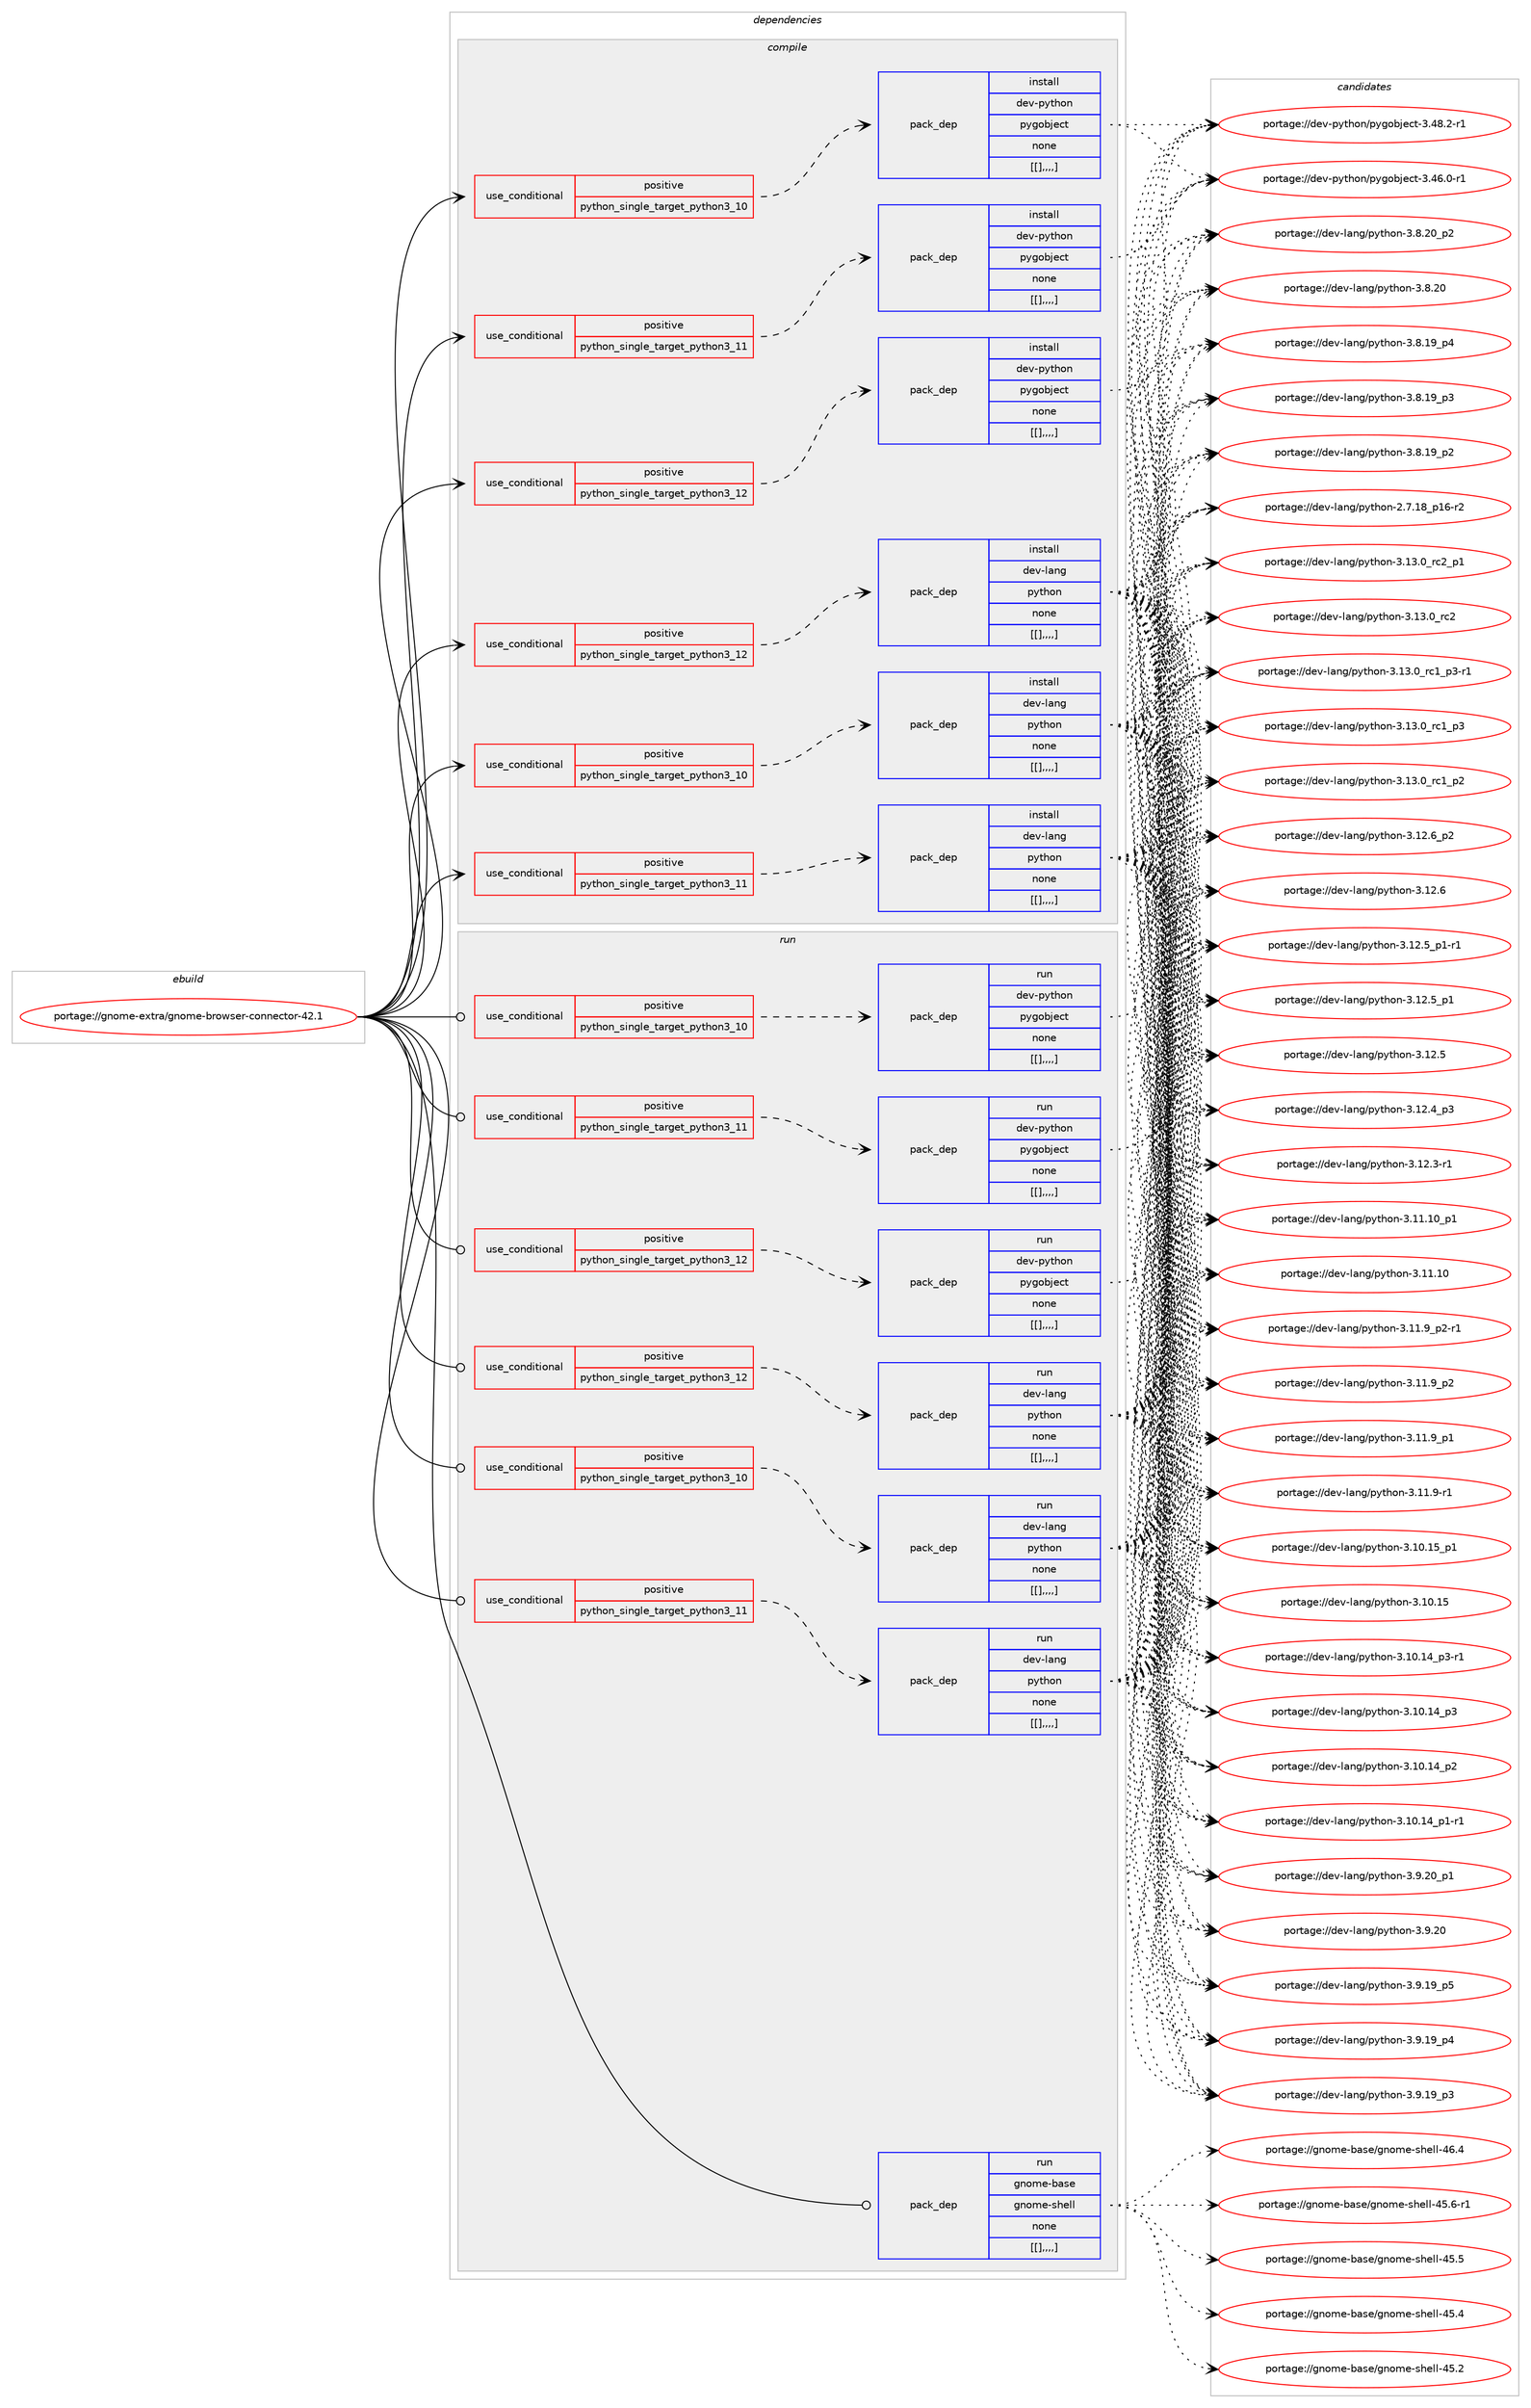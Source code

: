 digraph prolog {

# *************
# Graph options
# *************

newrank=true;
concentrate=true;
compound=true;
graph [rankdir=LR,fontname=Helvetica,fontsize=10,ranksep=1.5];#, ranksep=2.5, nodesep=0.2];
edge  [arrowhead=vee];
node  [fontname=Helvetica,fontsize=10];

# **********
# The ebuild
# **********

subgraph cluster_leftcol {
color=gray;
label=<<i>ebuild</i>>;
id [label="portage://gnome-extra/gnome-browser-connector-42.1", color=red, width=4, href="../gnome-extra/gnome-browser-connector-42.1.svg"];
}

# ****************
# The dependencies
# ****************

subgraph cluster_midcol {
color=gray;
label=<<i>dependencies</i>>;
subgraph cluster_compile {
fillcolor="#eeeeee";
style=filled;
label=<<i>compile</i>>;
subgraph cond68251 {
dependency244660 [label=<<TABLE BORDER="0" CELLBORDER="1" CELLSPACING="0" CELLPADDING="4"><TR><TD ROWSPAN="3" CELLPADDING="10">use_conditional</TD></TR><TR><TD>positive</TD></TR><TR><TD>python_single_target_python3_10</TD></TR></TABLE>>, shape=none, color=red];
subgraph pack174889 {
dependency244661 [label=<<TABLE BORDER="0" CELLBORDER="1" CELLSPACING="0" CELLPADDING="4" WIDTH="220"><TR><TD ROWSPAN="6" CELLPADDING="30">pack_dep</TD></TR><TR><TD WIDTH="110">install</TD></TR><TR><TD>dev-lang</TD></TR><TR><TD>python</TD></TR><TR><TD>none</TD></TR><TR><TD>[[],,,,]</TD></TR></TABLE>>, shape=none, color=blue];
}
dependency244660:e -> dependency244661:w [weight=20,style="dashed",arrowhead="vee"];
}
id:e -> dependency244660:w [weight=20,style="solid",arrowhead="vee"];
subgraph cond68252 {
dependency244662 [label=<<TABLE BORDER="0" CELLBORDER="1" CELLSPACING="0" CELLPADDING="4"><TR><TD ROWSPAN="3" CELLPADDING="10">use_conditional</TD></TR><TR><TD>positive</TD></TR><TR><TD>python_single_target_python3_10</TD></TR></TABLE>>, shape=none, color=red];
subgraph pack174890 {
dependency244663 [label=<<TABLE BORDER="0" CELLBORDER="1" CELLSPACING="0" CELLPADDING="4" WIDTH="220"><TR><TD ROWSPAN="6" CELLPADDING="30">pack_dep</TD></TR><TR><TD WIDTH="110">install</TD></TR><TR><TD>dev-python</TD></TR><TR><TD>pygobject</TD></TR><TR><TD>none</TD></TR><TR><TD>[[],,,,]</TD></TR></TABLE>>, shape=none, color=blue];
}
dependency244662:e -> dependency244663:w [weight=20,style="dashed",arrowhead="vee"];
}
id:e -> dependency244662:w [weight=20,style="solid",arrowhead="vee"];
subgraph cond68253 {
dependency244664 [label=<<TABLE BORDER="0" CELLBORDER="1" CELLSPACING="0" CELLPADDING="4"><TR><TD ROWSPAN="3" CELLPADDING="10">use_conditional</TD></TR><TR><TD>positive</TD></TR><TR><TD>python_single_target_python3_11</TD></TR></TABLE>>, shape=none, color=red];
subgraph pack174891 {
dependency244665 [label=<<TABLE BORDER="0" CELLBORDER="1" CELLSPACING="0" CELLPADDING="4" WIDTH="220"><TR><TD ROWSPAN="6" CELLPADDING="30">pack_dep</TD></TR><TR><TD WIDTH="110">install</TD></TR><TR><TD>dev-lang</TD></TR><TR><TD>python</TD></TR><TR><TD>none</TD></TR><TR><TD>[[],,,,]</TD></TR></TABLE>>, shape=none, color=blue];
}
dependency244664:e -> dependency244665:w [weight=20,style="dashed",arrowhead="vee"];
}
id:e -> dependency244664:w [weight=20,style="solid",arrowhead="vee"];
subgraph cond68254 {
dependency244666 [label=<<TABLE BORDER="0" CELLBORDER="1" CELLSPACING="0" CELLPADDING="4"><TR><TD ROWSPAN="3" CELLPADDING="10">use_conditional</TD></TR><TR><TD>positive</TD></TR><TR><TD>python_single_target_python3_11</TD></TR></TABLE>>, shape=none, color=red];
subgraph pack174892 {
dependency244667 [label=<<TABLE BORDER="0" CELLBORDER="1" CELLSPACING="0" CELLPADDING="4" WIDTH="220"><TR><TD ROWSPAN="6" CELLPADDING="30">pack_dep</TD></TR><TR><TD WIDTH="110">install</TD></TR><TR><TD>dev-python</TD></TR><TR><TD>pygobject</TD></TR><TR><TD>none</TD></TR><TR><TD>[[],,,,]</TD></TR></TABLE>>, shape=none, color=blue];
}
dependency244666:e -> dependency244667:w [weight=20,style="dashed",arrowhead="vee"];
}
id:e -> dependency244666:w [weight=20,style="solid",arrowhead="vee"];
subgraph cond68255 {
dependency244668 [label=<<TABLE BORDER="0" CELLBORDER="1" CELLSPACING="0" CELLPADDING="4"><TR><TD ROWSPAN="3" CELLPADDING="10">use_conditional</TD></TR><TR><TD>positive</TD></TR><TR><TD>python_single_target_python3_12</TD></TR></TABLE>>, shape=none, color=red];
subgraph pack174893 {
dependency244669 [label=<<TABLE BORDER="0" CELLBORDER="1" CELLSPACING="0" CELLPADDING="4" WIDTH="220"><TR><TD ROWSPAN="6" CELLPADDING="30">pack_dep</TD></TR><TR><TD WIDTH="110">install</TD></TR><TR><TD>dev-lang</TD></TR><TR><TD>python</TD></TR><TR><TD>none</TD></TR><TR><TD>[[],,,,]</TD></TR></TABLE>>, shape=none, color=blue];
}
dependency244668:e -> dependency244669:w [weight=20,style="dashed",arrowhead="vee"];
}
id:e -> dependency244668:w [weight=20,style="solid",arrowhead="vee"];
subgraph cond68256 {
dependency244670 [label=<<TABLE BORDER="0" CELLBORDER="1" CELLSPACING="0" CELLPADDING="4"><TR><TD ROWSPAN="3" CELLPADDING="10">use_conditional</TD></TR><TR><TD>positive</TD></TR><TR><TD>python_single_target_python3_12</TD></TR></TABLE>>, shape=none, color=red];
subgraph pack174894 {
dependency244671 [label=<<TABLE BORDER="0" CELLBORDER="1" CELLSPACING="0" CELLPADDING="4" WIDTH="220"><TR><TD ROWSPAN="6" CELLPADDING="30">pack_dep</TD></TR><TR><TD WIDTH="110">install</TD></TR><TR><TD>dev-python</TD></TR><TR><TD>pygobject</TD></TR><TR><TD>none</TD></TR><TR><TD>[[],,,,]</TD></TR></TABLE>>, shape=none, color=blue];
}
dependency244670:e -> dependency244671:w [weight=20,style="dashed",arrowhead="vee"];
}
id:e -> dependency244670:w [weight=20,style="solid",arrowhead="vee"];
}
subgraph cluster_compileandrun {
fillcolor="#eeeeee";
style=filled;
label=<<i>compile and run</i>>;
}
subgraph cluster_run {
fillcolor="#eeeeee";
style=filled;
label=<<i>run</i>>;
subgraph cond68257 {
dependency244672 [label=<<TABLE BORDER="0" CELLBORDER="1" CELLSPACING="0" CELLPADDING="4"><TR><TD ROWSPAN="3" CELLPADDING="10">use_conditional</TD></TR><TR><TD>positive</TD></TR><TR><TD>python_single_target_python3_10</TD></TR></TABLE>>, shape=none, color=red];
subgraph pack174895 {
dependency244673 [label=<<TABLE BORDER="0" CELLBORDER="1" CELLSPACING="0" CELLPADDING="4" WIDTH="220"><TR><TD ROWSPAN="6" CELLPADDING="30">pack_dep</TD></TR><TR><TD WIDTH="110">run</TD></TR><TR><TD>dev-lang</TD></TR><TR><TD>python</TD></TR><TR><TD>none</TD></TR><TR><TD>[[],,,,]</TD></TR></TABLE>>, shape=none, color=blue];
}
dependency244672:e -> dependency244673:w [weight=20,style="dashed",arrowhead="vee"];
}
id:e -> dependency244672:w [weight=20,style="solid",arrowhead="odot"];
subgraph cond68258 {
dependency244674 [label=<<TABLE BORDER="0" CELLBORDER="1" CELLSPACING="0" CELLPADDING="4"><TR><TD ROWSPAN="3" CELLPADDING="10">use_conditional</TD></TR><TR><TD>positive</TD></TR><TR><TD>python_single_target_python3_10</TD></TR></TABLE>>, shape=none, color=red];
subgraph pack174896 {
dependency244675 [label=<<TABLE BORDER="0" CELLBORDER="1" CELLSPACING="0" CELLPADDING="4" WIDTH="220"><TR><TD ROWSPAN="6" CELLPADDING="30">pack_dep</TD></TR><TR><TD WIDTH="110">run</TD></TR><TR><TD>dev-python</TD></TR><TR><TD>pygobject</TD></TR><TR><TD>none</TD></TR><TR><TD>[[],,,,]</TD></TR></TABLE>>, shape=none, color=blue];
}
dependency244674:e -> dependency244675:w [weight=20,style="dashed",arrowhead="vee"];
}
id:e -> dependency244674:w [weight=20,style="solid",arrowhead="odot"];
subgraph cond68259 {
dependency244676 [label=<<TABLE BORDER="0" CELLBORDER="1" CELLSPACING="0" CELLPADDING="4"><TR><TD ROWSPAN="3" CELLPADDING="10">use_conditional</TD></TR><TR><TD>positive</TD></TR><TR><TD>python_single_target_python3_11</TD></TR></TABLE>>, shape=none, color=red];
subgraph pack174897 {
dependency244677 [label=<<TABLE BORDER="0" CELLBORDER="1" CELLSPACING="0" CELLPADDING="4" WIDTH="220"><TR><TD ROWSPAN="6" CELLPADDING="30">pack_dep</TD></TR><TR><TD WIDTH="110">run</TD></TR><TR><TD>dev-lang</TD></TR><TR><TD>python</TD></TR><TR><TD>none</TD></TR><TR><TD>[[],,,,]</TD></TR></TABLE>>, shape=none, color=blue];
}
dependency244676:e -> dependency244677:w [weight=20,style="dashed",arrowhead="vee"];
}
id:e -> dependency244676:w [weight=20,style="solid",arrowhead="odot"];
subgraph cond68260 {
dependency244678 [label=<<TABLE BORDER="0" CELLBORDER="1" CELLSPACING="0" CELLPADDING="4"><TR><TD ROWSPAN="3" CELLPADDING="10">use_conditional</TD></TR><TR><TD>positive</TD></TR><TR><TD>python_single_target_python3_11</TD></TR></TABLE>>, shape=none, color=red];
subgraph pack174898 {
dependency244679 [label=<<TABLE BORDER="0" CELLBORDER="1" CELLSPACING="0" CELLPADDING="4" WIDTH="220"><TR><TD ROWSPAN="6" CELLPADDING="30">pack_dep</TD></TR><TR><TD WIDTH="110">run</TD></TR><TR><TD>dev-python</TD></TR><TR><TD>pygobject</TD></TR><TR><TD>none</TD></TR><TR><TD>[[],,,,]</TD></TR></TABLE>>, shape=none, color=blue];
}
dependency244678:e -> dependency244679:w [weight=20,style="dashed",arrowhead="vee"];
}
id:e -> dependency244678:w [weight=20,style="solid",arrowhead="odot"];
subgraph cond68261 {
dependency244680 [label=<<TABLE BORDER="0" CELLBORDER="1" CELLSPACING="0" CELLPADDING="4"><TR><TD ROWSPAN="3" CELLPADDING="10">use_conditional</TD></TR><TR><TD>positive</TD></TR><TR><TD>python_single_target_python3_12</TD></TR></TABLE>>, shape=none, color=red];
subgraph pack174899 {
dependency244681 [label=<<TABLE BORDER="0" CELLBORDER="1" CELLSPACING="0" CELLPADDING="4" WIDTH="220"><TR><TD ROWSPAN="6" CELLPADDING="30">pack_dep</TD></TR><TR><TD WIDTH="110">run</TD></TR><TR><TD>dev-lang</TD></TR><TR><TD>python</TD></TR><TR><TD>none</TD></TR><TR><TD>[[],,,,]</TD></TR></TABLE>>, shape=none, color=blue];
}
dependency244680:e -> dependency244681:w [weight=20,style="dashed",arrowhead="vee"];
}
id:e -> dependency244680:w [weight=20,style="solid",arrowhead="odot"];
subgraph cond68262 {
dependency244682 [label=<<TABLE BORDER="0" CELLBORDER="1" CELLSPACING="0" CELLPADDING="4"><TR><TD ROWSPAN="3" CELLPADDING="10">use_conditional</TD></TR><TR><TD>positive</TD></TR><TR><TD>python_single_target_python3_12</TD></TR></TABLE>>, shape=none, color=red];
subgraph pack174900 {
dependency244683 [label=<<TABLE BORDER="0" CELLBORDER="1" CELLSPACING="0" CELLPADDING="4" WIDTH="220"><TR><TD ROWSPAN="6" CELLPADDING="30">pack_dep</TD></TR><TR><TD WIDTH="110">run</TD></TR><TR><TD>dev-python</TD></TR><TR><TD>pygobject</TD></TR><TR><TD>none</TD></TR><TR><TD>[[],,,,]</TD></TR></TABLE>>, shape=none, color=blue];
}
dependency244682:e -> dependency244683:w [weight=20,style="dashed",arrowhead="vee"];
}
id:e -> dependency244682:w [weight=20,style="solid",arrowhead="odot"];
subgraph pack174901 {
dependency244684 [label=<<TABLE BORDER="0" CELLBORDER="1" CELLSPACING="0" CELLPADDING="4" WIDTH="220"><TR><TD ROWSPAN="6" CELLPADDING="30">pack_dep</TD></TR><TR><TD WIDTH="110">run</TD></TR><TR><TD>gnome-base</TD></TR><TR><TD>gnome-shell</TD></TR><TR><TD>none</TD></TR><TR><TD>[[],,,,]</TD></TR></TABLE>>, shape=none, color=blue];
}
id:e -> dependency244684:w [weight=20,style="solid",arrowhead="odot"];
}
}

# **************
# The candidates
# **************

subgraph cluster_choices {
rank=same;
color=gray;
label=<<i>candidates</i>>;

subgraph choice174889 {
color=black;
nodesep=1;
choice100101118451089711010347112121116104111110455146495146489511499509511249 [label="portage://dev-lang/python-3.13.0_rc2_p1", color=red, width=4,href="../dev-lang/python-3.13.0_rc2_p1.svg"];
choice10010111845108971101034711212111610411111045514649514648951149950 [label="portage://dev-lang/python-3.13.0_rc2", color=red, width=4,href="../dev-lang/python-3.13.0_rc2.svg"];
choice1001011184510897110103471121211161041111104551464951464895114994995112514511449 [label="portage://dev-lang/python-3.13.0_rc1_p3-r1", color=red, width=4,href="../dev-lang/python-3.13.0_rc1_p3-r1.svg"];
choice100101118451089711010347112121116104111110455146495146489511499499511251 [label="portage://dev-lang/python-3.13.0_rc1_p3", color=red, width=4,href="../dev-lang/python-3.13.0_rc1_p3.svg"];
choice100101118451089711010347112121116104111110455146495146489511499499511250 [label="portage://dev-lang/python-3.13.0_rc1_p2", color=red, width=4,href="../dev-lang/python-3.13.0_rc1_p2.svg"];
choice100101118451089711010347112121116104111110455146495046549511250 [label="portage://dev-lang/python-3.12.6_p2", color=red, width=4,href="../dev-lang/python-3.12.6_p2.svg"];
choice10010111845108971101034711212111610411111045514649504654 [label="portage://dev-lang/python-3.12.6", color=red, width=4,href="../dev-lang/python-3.12.6.svg"];
choice1001011184510897110103471121211161041111104551464950465395112494511449 [label="portage://dev-lang/python-3.12.5_p1-r1", color=red, width=4,href="../dev-lang/python-3.12.5_p1-r1.svg"];
choice100101118451089711010347112121116104111110455146495046539511249 [label="portage://dev-lang/python-3.12.5_p1", color=red, width=4,href="../dev-lang/python-3.12.5_p1.svg"];
choice10010111845108971101034711212111610411111045514649504653 [label="portage://dev-lang/python-3.12.5", color=red, width=4,href="../dev-lang/python-3.12.5.svg"];
choice100101118451089711010347112121116104111110455146495046529511251 [label="portage://dev-lang/python-3.12.4_p3", color=red, width=4,href="../dev-lang/python-3.12.4_p3.svg"];
choice100101118451089711010347112121116104111110455146495046514511449 [label="portage://dev-lang/python-3.12.3-r1", color=red, width=4,href="../dev-lang/python-3.12.3-r1.svg"];
choice10010111845108971101034711212111610411111045514649494649489511249 [label="portage://dev-lang/python-3.11.10_p1", color=red, width=4,href="../dev-lang/python-3.11.10_p1.svg"];
choice1001011184510897110103471121211161041111104551464949464948 [label="portage://dev-lang/python-3.11.10", color=red, width=4,href="../dev-lang/python-3.11.10.svg"];
choice1001011184510897110103471121211161041111104551464949465795112504511449 [label="portage://dev-lang/python-3.11.9_p2-r1", color=red, width=4,href="../dev-lang/python-3.11.9_p2-r1.svg"];
choice100101118451089711010347112121116104111110455146494946579511250 [label="portage://dev-lang/python-3.11.9_p2", color=red, width=4,href="../dev-lang/python-3.11.9_p2.svg"];
choice100101118451089711010347112121116104111110455146494946579511249 [label="portage://dev-lang/python-3.11.9_p1", color=red, width=4,href="../dev-lang/python-3.11.9_p1.svg"];
choice100101118451089711010347112121116104111110455146494946574511449 [label="portage://dev-lang/python-3.11.9-r1", color=red, width=4,href="../dev-lang/python-3.11.9-r1.svg"];
choice10010111845108971101034711212111610411111045514649484649539511249 [label="portage://dev-lang/python-3.10.15_p1", color=red, width=4,href="../dev-lang/python-3.10.15_p1.svg"];
choice1001011184510897110103471121211161041111104551464948464953 [label="portage://dev-lang/python-3.10.15", color=red, width=4,href="../dev-lang/python-3.10.15.svg"];
choice100101118451089711010347112121116104111110455146494846495295112514511449 [label="portage://dev-lang/python-3.10.14_p3-r1", color=red, width=4,href="../dev-lang/python-3.10.14_p3-r1.svg"];
choice10010111845108971101034711212111610411111045514649484649529511251 [label="portage://dev-lang/python-3.10.14_p3", color=red, width=4,href="../dev-lang/python-3.10.14_p3.svg"];
choice10010111845108971101034711212111610411111045514649484649529511250 [label="portage://dev-lang/python-3.10.14_p2", color=red, width=4,href="../dev-lang/python-3.10.14_p2.svg"];
choice100101118451089711010347112121116104111110455146494846495295112494511449 [label="portage://dev-lang/python-3.10.14_p1-r1", color=red, width=4,href="../dev-lang/python-3.10.14_p1-r1.svg"];
choice100101118451089711010347112121116104111110455146574650489511249 [label="portage://dev-lang/python-3.9.20_p1", color=red, width=4,href="../dev-lang/python-3.9.20_p1.svg"];
choice10010111845108971101034711212111610411111045514657465048 [label="portage://dev-lang/python-3.9.20", color=red, width=4,href="../dev-lang/python-3.9.20.svg"];
choice100101118451089711010347112121116104111110455146574649579511253 [label="portage://dev-lang/python-3.9.19_p5", color=red, width=4,href="../dev-lang/python-3.9.19_p5.svg"];
choice100101118451089711010347112121116104111110455146574649579511252 [label="portage://dev-lang/python-3.9.19_p4", color=red, width=4,href="../dev-lang/python-3.9.19_p4.svg"];
choice100101118451089711010347112121116104111110455146574649579511251 [label="portage://dev-lang/python-3.9.19_p3", color=red, width=4,href="../dev-lang/python-3.9.19_p3.svg"];
choice100101118451089711010347112121116104111110455146564650489511250 [label="portage://dev-lang/python-3.8.20_p2", color=red, width=4,href="../dev-lang/python-3.8.20_p2.svg"];
choice10010111845108971101034711212111610411111045514656465048 [label="portage://dev-lang/python-3.8.20", color=red, width=4,href="../dev-lang/python-3.8.20.svg"];
choice100101118451089711010347112121116104111110455146564649579511252 [label="portage://dev-lang/python-3.8.19_p4", color=red, width=4,href="../dev-lang/python-3.8.19_p4.svg"];
choice100101118451089711010347112121116104111110455146564649579511251 [label="portage://dev-lang/python-3.8.19_p3", color=red, width=4,href="../dev-lang/python-3.8.19_p3.svg"];
choice100101118451089711010347112121116104111110455146564649579511250 [label="portage://dev-lang/python-3.8.19_p2", color=red, width=4,href="../dev-lang/python-3.8.19_p2.svg"];
choice100101118451089711010347112121116104111110455046554649569511249544511450 [label="portage://dev-lang/python-2.7.18_p16-r2", color=red, width=4,href="../dev-lang/python-2.7.18_p16-r2.svg"];
dependency244661:e -> choice100101118451089711010347112121116104111110455146495146489511499509511249:w [style=dotted,weight="100"];
dependency244661:e -> choice10010111845108971101034711212111610411111045514649514648951149950:w [style=dotted,weight="100"];
dependency244661:e -> choice1001011184510897110103471121211161041111104551464951464895114994995112514511449:w [style=dotted,weight="100"];
dependency244661:e -> choice100101118451089711010347112121116104111110455146495146489511499499511251:w [style=dotted,weight="100"];
dependency244661:e -> choice100101118451089711010347112121116104111110455146495146489511499499511250:w [style=dotted,weight="100"];
dependency244661:e -> choice100101118451089711010347112121116104111110455146495046549511250:w [style=dotted,weight="100"];
dependency244661:e -> choice10010111845108971101034711212111610411111045514649504654:w [style=dotted,weight="100"];
dependency244661:e -> choice1001011184510897110103471121211161041111104551464950465395112494511449:w [style=dotted,weight="100"];
dependency244661:e -> choice100101118451089711010347112121116104111110455146495046539511249:w [style=dotted,weight="100"];
dependency244661:e -> choice10010111845108971101034711212111610411111045514649504653:w [style=dotted,weight="100"];
dependency244661:e -> choice100101118451089711010347112121116104111110455146495046529511251:w [style=dotted,weight="100"];
dependency244661:e -> choice100101118451089711010347112121116104111110455146495046514511449:w [style=dotted,weight="100"];
dependency244661:e -> choice10010111845108971101034711212111610411111045514649494649489511249:w [style=dotted,weight="100"];
dependency244661:e -> choice1001011184510897110103471121211161041111104551464949464948:w [style=dotted,weight="100"];
dependency244661:e -> choice1001011184510897110103471121211161041111104551464949465795112504511449:w [style=dotted,weight="100"];
dependency244661:e -> choice100101118451089711010347112121116104111110455146494946579511250:w [style=dotted,weight="100"];
dependency244661:e -> choice100101118451089711010347112121116104111110455146494946579511249:w [style=dotted,weight="100"];
dependency244661:e -> choice100101118451089711010347112121116104111110455146494946574511449:w [style=dotted,weight="100"];
dependency244661:e -> choice10010111845108971101034711212111610411111045514649484649539511249:w [style=dotted,weight="100"];
dependency244661:e -> choice1001011184510897110103471121211161041111104551464948464953:w [style=dotted,weight="100"];
dependency244661:e -> choice100101118451089711010347112121116104111110455146494846495295112514511449:w [style=dotted,weight="100"];
dependency244661:e -> choice10010111845108971101034711212111610411111045514649484649529511251:w [style=dotted,weight="100"];
dependency244661:e -> choice10010111845108971101034711212111610411111045514649484649529511250:w [style=dotted,weight="100"];
dependency244661:e -> choice100101118451089711010347112121116104111110455146494846495295112494511449:w [style=dotted,weight="100"];
dependency244661:e -> choice100101118451089711010347112121116104111110455146574650489511249:w [style=dotted,weight="100"];
dependency244661:e -> choice10010111845108971101034711212111610411111045514657465048:w [style=dotted,weight="100"];
dependency244661:e -> choice100101118451089711010347112121116104111110455146574649579511253:w [style=dotted,weight="100"];
dependency244661:e -> choice100101118451089711010347112121116104111110455146574649579511252:w [style=dotted,weight="100"];
dependency244661:e -> choice100101118451089711010347112121116104111110455146574649579511251:w [style=dotted,weight="100"];
dependency244661:e -> choice100101118451089711010347112121116104111110455146564650489511250:w [style=dotted,weight="100"];
dependency244661:e -> choice10010111845108971101034711212111610411111045514656465048:w [style=dotted,weight="100"];
dependency244661:e -> choice100101118451089711010347112121116104111110455146564649579511252:w [style=dotted,weight="100"];
dependency244661:e -> choice100101118451089711010347112121116104111110455146564649579511251:w [style=dotted,weight="100"];
dependency244661:e -> choice100101118451089711010347112121116104111110455146564649579511250:w [style=dotted,weight="100"];
dependency244661:e -> choice100101118451089711010347112121116104111110455046554649569511249544511450:w [style=dotted,weight="100"];
}
subgraph choice174890 {
color=black;
nodesep=1;
choice10010111845112121116104111110471121211031119810610199116455146525646504511449 [label="portage://dev-python/pygobject-3.48.2-r1", color=red, width=4,href="../dev-python/pygobject-3.48.2-r1.svg"];
choice10010111845112121116104111110471121211031119810610199116455146525446484511449 [label="portage://dev-python/pygobject-3.46.0-r1", color=red, width=4,href="../dev-python/pygobject-3.46.0-r1.svg"];
dependency244663:e -> choice10010111845112121116104111110471121211031119810610199116455146525646504511449:w [style=dotted,weight="100"];
dependency244663:e -> choice10010111845112121116104111110471121211031119810610199116455146525446484511449:w [style=dotted,weight="100"];
}
subgraph choice174891 {
color=black;
nodesep=1;
choice100101118451089711010347112121116104111110455146495146489511499509511249 [label="portage://dev-lang/python-3.13.0_rc2_p1", color=red, width=4,href="../dev-lang/python-3.13.0_rc2_p1.svg"];
choice10010111845108971101034711212111610411111045514649514648951149950 [label="portage://dev-lang/python-3.13.0_rc2", color=red, width=4,href="../dev-lang/python-3.13.0_rc2.svg"];
choice1001011184510897110103471121211161041111104551464951464895114994995112514511449 [label="portage://dev-lang/python-3.13.0_rc1_p3-r1", color=red, width=4,href="../dev-lang/python-3.13.0_rc1_p3-r1.svg"];
choice100101118451089711010347112121116104111110455146495146489511499499511251 [label="portage://dev-lang/python-3.13.0_rc1_p3", color=red, width=4,href="../dev-lang/python-3.13.0_rc1_p3.svg"];
choice100101118451089711010347112121116104111110455146495146489511499499511250 [label="portage://dev-lang/python-3.13.0_rc1_p2", color=red, width=4,href="../dev-lang/python-3.13.0_rc1_p2.svg"];
choice100101118451089711010347112121116104111110455146495046549511250 [label="portage://dev-lang/python-3.12.6_p2", color=red, width=4,href="../dev-lang/python-3.12.6_p2.svg"];
choice10010111845108971101034711212111610411111045514649504654 [label="portage://dev-lang/python-3.12.6", color=red, width=4,href="../dev-lang/python-3.12.6.svg"];
choice1001011184510897110103471121211161041111104551464950465395112494511449 [label="portage://dev-lang/python-3.12.5_p1-r1", color=red, width=4,href="../dev-lang/python-3.12.5_p1-r1.svg"];
choice100101118451089711010347112121116104111110455146495046539511249 [label="portage://dev-lang/python-3.12.5_p1", color=red, width=4,href="../dev-lang/python-3.12.5_p1.svg"];
choice10010111845108971101034711212111610411111045514649504653 [label="portage://dev-lang/python-3.12.5", color=red, width=4,href="../dev-lang/python-3.12.5.svg"];
choice100101118451089711010347112121116104111110455146495046529511251 [label="portage://dev-lang/python-3.12.4_p3", color=red, width=4,href="../dev-lang/python-3.12.4_p3.svg"];
choice100101118451089711010347112121116104111110455146495046514511449 [label="portage://dev-lang/python-3.12.3-r1", color=red, width=4,href="../dev-lang/python-3.12.3-r1.svg"];
choice10010111845108971101034711212111610411111045514649494649489511249 [label="portage://dev-lang/python-3.11.10_p1", color=red, width=4,href="../dev-lang/python-3.11.10_p1.svg"];
choice1001011184510897110103471121211161041111104551464949464948 [label="portage://dev-lang/python-3.11.10", color=red, width=4,href="../dev-lang/python-3.11.10.svg"];
choice1001011184510897110103471121211161041111104551464949465795112504511449 [label="portage://dev-lang/python-3.11.9_p2-r1", color=red, width=4,href="../dev-lang/python-3.11.9_p2-r1.svg"];
choice100101118451089711010347112121116104111110455146494946579511250 [label="portage://dev-lang/python-3.11.9_p2", color=red, width=4,href="../dev-lang/python-3.11.9_p2.svg"];
choice100101118451089711010347112121116104111110455146494946579511249 [label="portage://dev-lang/python-3.11.9_p1", color=red, width=4,href="../dev-lang/python-3.11.9_p1.svg"];
choice100101118451089711010347112121116104111110455146494946574511449 [label="portage://dev-lang/python-3.11.9-r1", color=red, width=4,href="../dev-lang/python-3.11.9-r1.svg"];
choice10010111845108971101034711212111610411111045514649484649539511249 [label="portage://dev-lang/python-3.10.15_p1", color=red, width=4,href="../dev-lang/python-3.10.15_p1.svg"];
choice1001011184510897110103471121211161041111104551464948464953 [label="portage://dev-lang/python-3.10.15", color=red, width=4,href="../dev-lang/python-3.10.15.svg"];
choice100101118451089711010347112121116104111110455146494846495295112514511449 [label="portage://dev-lang/python-3.10.14_p3-r1", color=red, width=4,href="../dev-lang/python-3.10.14_p3-r1.svg"];
choice10010111845108971101034711212111610411111045514649484649529511251 [label="portage://dev-lang/python-3.10.14_p3", color=red, width=4,href="../dev-lang/python-3.10.14_p3.svg"];
choice10010111845108971101034711212111610411111045514649484649529511250 [label="portage://dev-lang/python-3.10.14_p2", color=red, width=4,href="../dev-lang/python-3.10.14_p2.svg"];
choice100101118451089711010347112121116104111110455146494846495295112494511449 [label="portage://dev-lang/python-3.10.14_p1-r1", color=red, width=4,href="../dev-lang/python-3.10.14_p1-r1.svg"];
choice100101118451089711010347112121116104111110455146574650489511249 [label="portage://dev-lang/python-3.9.20_p1", color=red, width=4,href="../dev-lang/python-3.9.20_p1.svg"];
choice10010111845108971101034711212111610411111045514657465048 [label="portage://dev-lang/python-3.9.20", color=red, width=4,href="../dev-lang/python-3.9.20.svg"];
choice100101118451089711010347112121116104111110455146574649579511253 [label="portage://dev-lang/python-3.9.19_p5", color=red, width=4,href="../dev-lang/python-3.9.19_p5.svg"];
choice100101118451089711010347112121116104111110455146574649579511252 [label="portage://dev-lang/python-3.9.19_p4", color=red, width=4,href="../dev-lang/python-3.9.19_p4.svg"];
choice100101118451089711010347112121116104111110455146574649579511251 [label="portage://dev-lang/python-3.9.19_p3", color=red, width=4,href="../dev-lang/python-3.9.19_p3.svg"];
choice100101118451089711010347112121116104111110455146564650489511250 [label="portage://dev-lang/python-3.8.20_p2", color=red, width=4,href="../dev-lang/python-3.8.20_p2.svg"];
choice10010111845108971101034711212111610411111045514656465048 [label="portage://dev-lang/python-3.8.20", color=red, width=4,href="../dev-lang/python-3.8.20.svg"];
choice100101118451089711010347112121116104111110455146564649579511252 [label="portage://dev-lang/python-3.8.19_p4", color=red, width=4,href="../dev-lang/python-3.8.19_p4.svg"];
choice100101118451089711010347112121116104111110455146564649579511251 [label="portage://dev-lang/python-3.8.19_p3", color=red, width=4,href="../dev-lang/python-3.8.19_p3.svg"];
choice100101118451089711010347112121116104111110455146564649579511250 [label="portage://dev-lang/python-3.8.19_p2", color=red, width=4,href="../dev-lang/python-3.8.19_p2.svg"];
choice100101118451089711010347112121116104111110455046554649569511249544511450 [label="portage://dev-lang/python-2.7.18_p16-r2", color=red, width=4,href="../dev-lang/python-2.7.18_p16-r2.svg"];
dependency244665:e -> choice100101118451089711010347112121116104111110455146495146489511499509511249:w [style=dotted,weight="100"];
dependency244665:e -> choice10010111845108971101034711212111610411111045514649514648951149950:w [style=dotted,weight="100"];
dependency244665:e -> choice1001011184510897110103471121211161041111104551464951464895114994995112514511449:w [style=dotted,weight="100"];
dependency244665:e -> choice100101118451089711010347112121116104111110455146495146489511499499511251:w [style=dotted,weight="100"];
dependency244665:e -> choice100101118451089711010347112121116104111110455146495146489511499499511250:w [style=dotted,weight="100"];
dependency244665:e -> choice100101118451089711010347112121116104111110455146495046549511250:w [style=dotted,weight="100"];
dependency244665:e -> choice10010111845108971101034711212111610411111045514649504654:w [style=dotted,weight="100"];
dependency244665:e -> choice1001011184510897110103471121211161041111104551464950465395112494511449:w [style=dotted,weight="100"];
dependency244665:e -> choice100101118451089711010347112121116104111110455146495046539511249:w [style=dotted,weight="100"];
dependency244665:e -> choice10010111845108971101034711212111610411111045514649504653:w [style=dotted,weight="100"];
dependency244665:e -> choice100101118451089711010347112121116104111110455146495046529511251:w [style=dotted,weight="100"];
dependency244665:e -> choice100101118451089711010347112121116104111110455146495046514511449:w [style=dotted,weight="100"];
dependency244665:e -> choice10010111845108971101034711212111610411111045514649494649489511249:w [style=dotted,weight="100"];
dependency244665:e -> choice1001011184510897110103471121211161041111104551464949464948:w [style=dotted,weight="100"];
dependency244665:e -> choice1001011184510897110103471121211161041111104551464949465795112504511449:w [style=dotted,weight="100"];
dependency244665:e -> choice100101118451089711010347112121116104111110455146494946579511250:w [style=dotted,weight="100"];
dependency244665:e -> choice100101118451089711010347112121116104111110455146494946579511249:w [style=dotted,weight="100"];
dependency244665:e -> choice100101118451089711010347112121116104111110455146494946574511449:w [style=dotted,weight="100"];
dependency244665:e -> choice10010111845108971101034711212111610411111045514649484649539511249:w [style=dotted,weight="100"];
dependency244665:e -> choice1001011184510897110103471121211161041111104551464948464953:w [style=dotted,weight="100"];
dependency244665:e -> choice100101118451089711010347112121116104111110455146494846495295112514511449:w [style=dotted,weight="100"];
dependency244665:e -> choice10010111845108971101034711212111610411111045514649484649529511251:w [style=dotted,weight="100"];
dependency244665:e -> choice10010111845108971101034711212111610411111045514649484649529511250:w [style=dotted,weight="100"];
dependency244665:e -> choice100101118451089711010347112121116104111110455146494846495295112494511449:w [style=dotted,weight="100"];
dependency244665:e -> choice100101118451089711010347112121116104111110455146574650489511249:w [style=dotted,weight="100"];
dependency244665:e -> choice10010111845108971101034711212111610411111045514657465048:w [style=dotted,weight="100"];
dependency244665:e -> choice100101118451089711010347112121116104111110455146574649579511253:w [style=dotted,weight="100"];
dependency244665:e -> choice100101118451089711010347112121116104111110455146574649579511252:w [style=dotted,weight="100"];
dependency244665:e -> choice100101118451089711010347112121116104111110455146574649579511251:w [style=dotted,weight="100"];
dependency244665:e -> choice100101118451089711010347112121116104111110455146564650489511250:w [style=dotted,weight="100"];
dependency244665:e -> choice10010111845108971101034711212111610411111045514656465048:w [style=dotted,weight="100"];
dependency244665:e -> choice100101118451089711010347112121116104111110455146564649579511252:w [style=dotted,weight="100"];
dependency244665:e -> choice100101118451089711010347112121116104111110455146564649579511251:w [style=dotted,weight="100"];
dependency244665:e -> choice100101118451089711010347112121116104111110455146564649579511250:w [style=dotted,weight="100"];
dependency244665:e -> choice100101118451089711010347112121116104111110455046554649569511249544511450:w [style=dotted,weight="100"];
}
subgraph choice174892 {
color=black;
nodesep=1;
choice10010111845112121116104111110471121211031119810610199116455146525646504511449 [label="portage://dev-python/pygobject-3.48.2-r1", color=red, width=4,href="../dev-python/pygobject-3.48.2-r1.svg"];
choice10010111845112121116104111110471121211031119810610199116455146525446484511449 [label="portage://dev-python/pygobject-3.46.0-r1", color=red, width=4,href="../dev-python/pygobject-3.46.0-r1.svg"];
dependency244667:e -> choice10010111845112121116104111110471121211031119810610199116455146525646504511449:w [style=dotted,weight="100"];
dependency244667:e -> choice10010111845112121116104111110471121211031119810610199116455146525446484511449:w [style=dotted,weight="100"];
}
subgraph choice174893 {
color=black;
nodesep=1;
choice100101118451089711010347112121116104111110455146495146489511499509511249 [label="portage://dev-lang/python-3.13.0_rc2_p1", color=red, width=4,href="../dev-lang/python-3.13.0_rc2_p1.svg"];
choice10010111845108971101034711212111610411111045514649514648951149950 [label="portage://dev-lang/python-3.13.0_rc2", color=red, width=4,href="../dev-lang/python-3.13.0_rc2.svg"];
choice1001011184510897110103471121211161041111104551464951464895114994995112514511449 [label="portage://dev-lang/python-3.13.0_rc1_p3-r1", color=red, width=4,href="../dev-lang/python-3.13.0_rc1_p3-r1.svg"];
choice100101118451089711010347112121116104111110455146495146489511499499511251 [label="portage://dev-lang/python-3.13.0_rc1_p3", color=red, width=4,href="../dev-lang/python-3.13.0_rc1_p3.svg"];
choice100101118451089711010347112121116104111110455146495146489511499499511250 [label="portage://dev-lang/python-3.13.0_rc1_p2", color=red, width=4,href="../dev-lang/python-3.13.0_rc1_p2.svg"];
choice100101118451089711010347112121116104111110455146495046549511250 [label="portage://dev-lang/python-3.12.6_p2", color=red, width=4,href="../dev-lang/python-3.12.6_p2.svg"];
choice10010111845108971101034711212111610411111045514649504654 [label="portage://dev-lang/python-3.12.6", color=red, width=4,href="../dev-lang/python-3.12.6.svg"];
choice1001011184510897110103471121211161041111104551464950465395112494511449 [label="portage://dev-lang/python-3.12.5_p1-r1", color=red, width=4,href="../dev-lang/python-3.12.5_p1-r1.svg"];
choice100101118451089711010347112121116104111110455146495046539511249 [label="portage://dev-lang/python-3.12.5_p1", color=red, width=4,href="../dev-lang/python-3.12.5_p1.svg"];
choice10010111845108971101034711212111610411111045514649504653 [label="portage://dev-lang/python-3.12.5", color=red, width=4,href="../dev-lang/python-3.12.5.svg"];
choice100101118451089711010347112121116104111110455146495046529511251 [label="portage://dev-lang/python-3.12.4_p3", color=red, width=4,href="../dev-lang/python-3.12.4_p3.svg"];
choice100101118451089711010347112121116104111110455146495046514511449 [label="portage://dev-lang/python-3.12.3-r1", color=red, width=4,href="../dev-lang/python-3.12.3-r1.svg"];
choice10010111845108971101034711212111610411111045514649494649489511249 [label="portage://dev-lang/python-3.11.10_p1", color=red, width=4,href="../dev-lang/python-3.11.10_p1.svg"];
choice1001011184510897110103471121211161041111104551464949464948 [label="portage://dev-lang/python-3.11.10", color=red, width=4,href="../dev-lang/python-3.11.10.svg"];
choice1001011184510897110103471121211161041111104551464949465795112504511449 [label="portage://dev-lang/python-3.11.9_p2-r1", color=red, width=4,href="../dev-lang/python-3.11.9_p2-r1.svg"];
choice100101118451089711010347112121116104111110455146494946579511250 [label="portage://dev-lang/python-3.11.9_p2", color=red, width=4,href="../dev-lang/python-3.11.9_p2.svg"];
choice100101118451089711010347112121116104111110455146494946579511249 [label="portage://dev-lang/python-3.11.9_p1", color=red, width=4,href="../dev-lang/python-3.11.9_p1.svg"];
choice100101118451089711010347112121116104111110455146494946574511449 [label="portage://dev-lang/python-3.11.9-r1", color=red, width=4,href="../dev-lang/python-3.11.9-r1.svg"];
choice10010111845108971101034711212111610411111045514649484649539511249 [label="portage://dev-lang/python-3.10.15_p1", color=red, width=4,href="../dev-lang/python-3.10.15_p1.svg"];
choice1001011184510897110103471121211161041111104551464948464953 [label="portage://dev-lang/python-3.10.15", color=red, width=4,href="../dev-lang/python-3.10.15.svg"];
choice100101118451089711010347112121116104111110455146494846495295112514511449 [label="portage://dev-lang/python-3.10.14_p3-r1", color=red, width=4,href="../dev-lang/python-3.10.14_p3-r1.svg"];
choice10010111845108971101034711212111610411111045514649484649529511251 [label="portage://dev-lang/python-3.10.14_p3", color=red, width=4,href="../dev-lang/python-3.10.14_p3.svg"];
choice10010111845108971101034711212111610411111045514649484649529511250 [label="portage://dev-lang/python-3.10.14_p2", color=red, width=4,href="../dev-lang/python-3.10.14_p2.svg"];
choice100101118451089711010347112121116104111110455146494846495295112494511449 [label="portage://dev-lang/python-3.10.14_p1-r1", color=red, width=4,href="../dev-lang/python-3.10.14_p1-r1.svg"];
choice100101118451089711010347112121116104111110455146574650489511249 [label="portage://dev-lang/python-3.9.20_p1", color=red, width=4,href="../dev-lang/python-3.9.20_p1.svg"];
choice10010111845108971101034711212111610411111045514657465048 [label="portage://dev-lang/python-3.9.20", color=red, width=4,href="../dev-lang/python-3.9.20.svg"];
choice100101118451089711010347112121116104111110455146574649579511253 [label="portage://dev-lang/python-3.9.19_p5", color=red, width=4,href="../dev-lang/python-3.9.19_p5.svg"];
choice100101118451089711010347112121116104111110455146574649579511252 [label="portage://dev-lang/python-3.9.19_p4", color=red, width=4,href="../dev-lang/python-3.9.19_p4.svg"];
choice100101118451089711010347112121116104111110455146574649579511251 [label="portage://dev-lang/python-3.9.19_p3", color=red, width=4,href="../dev-lang/python-3.9.19_p3.svg"];
choice100101118451089711010347112121116104111110455146564650489511250 [label="portage://dev-lang/python-3.8.20_p2", color=red, width=4,href="../dev-lang/python-3.8.20_p2.svg"];
choice10010111845108971101034711212111610411111045514656465048 [label="portage://dev-lang/python-3.8.20", color=red, width=4,href="../dev-lang/python-3.8.20.svg"];
choice100101118451089711010347112121116104111110455146564649579511252 [label="portage://dev-lang/python-3.8.19_p4", color=red, width=4,href="../dev-lang/python-3.8.19_p4.svg"];
choice100101118451089711010347112121116104111110455146564649579511251 [label="portage://dev-lang/python-3.8.19_p3", color=red, width=4,href="../dev-lang/python-3.8.19_p3.svg"];
choice100101118451089711010347112121116104111110455146564649579511250 [label="portage://dev-lang/python-3.8.19_p2", color=red, width=4,href="../dev-lang/python-3.8.19_p2.svg"];
choice100101118451089711010347112121116104111110455046554649569511249544511450 [label="portage://dev-lang/python-2.7.18_p16-r2", color=red, width=4,href="../dev-lang/python-2.7.18_p16-r2.svg"];
dependency244669:e -> choice100101118451089711010347112121116104111110455146495146489511499509511249:w [style=dotted,weight="100"];
dependency244669:e -> choice10010111845108971101034711212111610411111045514649514648951149950:w [style=dotted,weight="100"];
dependency244669:e -> choice1001011184510897110103471121211161041111104551464951464895114994995112514511449:w [style=dotted,weight="100"];
dependency244669:e -> choice100101118451089711010347112121116104111110455146495146489511499499511251:w [style=dotted,weight="100"];
dependency244669:e -> choice100101118451089711010347112121116104111110455146495146489511499499511250:w [style=dotted,weight="100"];
dependency244669:e -> choice100101118451089711010347112121116104111110455146495046549511250:w [style=dotted,weight="100"];
dependency244669:e -> choice10010111845108971101034711212111610411111045514649504654:w [style=dotted,weight="100"];
dependency244669:e -> choice1001011184510897110103471121211161041111104551464950465395112494511449:w [style=dotted,weight="100"];
dependency244669:e -> choice100101118451089711010347112121116104111110455146495046539511249:w [style=dotted,weight="100"];
dependency244669:e -> choice10010111845108971101034711212111610411111045514649504653:w [style=dotted,weight="100"];
dependency244669:e -> choice100101118451089711010347112121116104111110455146495046529511251:w [style=dotted,weight="100"];
dependency244669:e -> choice100101118451089711010347112121116104111110455146495046514511449:w [style=dotted,weight="100"];
dependency244669:e -> choice10010111845108971101034711212111610411111045514649494649489511249:w [style=dotted,weight="100"];
dependency244669:e -> choice1001011184510897110103471121211161041111104551464949464948:w [style=dotted,weight="100"];
dependency244669:e -> choice1001011184510897110103471121211161041111104551464949465795112504511449:w [style=dotted,weight="100"];
dependency244669:e -> choice100101118451089711010347112121116104111110455146494946579511250:w [style=dotted,weight="100"];
dependency244669:e -> choice100101118451089711010347112121116104111110455146494946579511249:w [style=dotted,weight="100"];
dependency244669:e -> choice100101118451089711010347112121116104111110455146494946574511449:w [style=dotted,weight="100"];
dependency244669:e -> choice10010111845108971101034711212111610411111045514649484649539511249:w [style=dotted,weight="100"];
dependency244669:e -> choice1001011184510897110103471121211161041111104551464948464953:w [style=dotted,weight="100"];
dependency244669:e -> choice100101118451089711010347112121116104111110455146494846495295112514511449:w [style=dotted,weight="100"];
dependency244669:e -> choice10010111845108971101034711212111610411111045514649484649529511251:w [style=dotted,weight="100"];
dependency244669:e -> choice10010111845108971101034711212111610411111045514649484649529511250:w [style=dotted,weight="100"];
dependency244669:e -> choice100101118451089711010347112121116104111110455146494846495295112494511449:w [style=dotted,weight="100"];
dependency244669:e -> choice100101118451089711010347112121116104111110455146574650489511249:w [style=dotted,weight="100"];
dependency244669:e -> choice10010111845108971101034711212111610411111045514657465048:w [style=dotted,weight="100"];
dependency244669:e -> choice100101118451089711010347112121116104111110455146574649579511253:w [style=dotted,weight="100"];
dependency244669:e -> choice100101118451089711010347112121116104111110455146574649579511252:w [style=dotted,weight="100"];
dependency244669:e -> choice100101118451089711010347112121116104111110455146574649579511251:w [style=dotted,weight="100"];
dependency244669:e -> choice100101118451089711010347112121116104111110455146564650489511250:w [style=dotted,weight="100"];
dependency244669:e -> choice10010111845108971101034711212111610411111045514656465048:w [style=dotted,weight="100"];
dependency244669:e -> choice100101118451089711010347112121116104111110455146564649579511252:w [style=dotted,weight="100"];
dependency244669:e -> choice100101118451089711010347112121116104111110455146564649579511251:w [style=dotted,weight="100"];
dependency244669:e -> choice100101118451089711010347112121116104111110455146564649579511250:w [style=dotted,weight="100"];
dependency244669:e -> choice100101118451089711010347112121116104111110455046554649569511249544511450:w [style=dotted,weight="100"];
}
subgraph choice174894 {
color=black;
nodesep=1;
choice10010111845112121116104111110471121211031119810610199116455146525646504511449 [label="portage://dev-python/pygobject-3.48.2-r1", color=red, width=4,href="../dev-python/pygobject-3.48.2-r1.svg"];
choice10010111845112121116104111110471121211031119810610199116455146525446484511449 [label="portage://dev-python/pygobject-3.46.0-r1", color=red, width=4,href="../dev-python/pygobject-3.46.0-r1.svg"];
dependency244671:e -> choice10010111845112121116104111110471121211031119810610199116455146525646504511449:w [style=dotted,weight="100"];
dependency244671:e -> choice10010111845112121116104111110471121211031119810610199116455146525446484511449:w [style=dotted,weight="100"];
}
subgraph choice174895 {
color=black;
nodesep=1;
choice100101118451089711010347112121116104111110455146495146489511499509511249 [label="portage://dev-lang/python-3.13.0_rc2_p1", color=red, width=4,href="../dev-lang/python-3.13.0_rc2_p1.svg"];
choice10010111845108971101034711212111610411111045514649514648951149950 [label="portage://dev-lang/python-3.13.0_rc2", color=red, width=4,href="../dev-lang/python-3.13.0_rc2.svg"];
choice1001011184510897110103471121211161041111104551464951464895114994995112514511449 [label="portage://dev-lang/python-3.13.0_rc1_p3-r1", color=red, width=4,href="../dev-lang/python-3.13.0_rc1_p3-r1.svg"];
choice100101118451089711010347112121116104111110455146495146489511499499511251 [label="portage://dev-lang/python-3.13.0_rc1_p3", color=red, width=4,href="../dev-lang/python-3.13.0_rc1_p3.svg"];
choice100101118451089711010347112121116104111110455146495146489511499499511250 [label="portage://dev-lang/python-3.13.0_rc1_p2", color=red, width=4,href="../dev-lang/python-3.13.0_rc1_p2.svg"];
choice100101118451089711010347112121116104111110455146495046549511250 [label="portage://dev-lang/python-3.12.6_p2", color=red, width=4,href="../dev-lang/python-3.12.6_p2.svg"];
choice10010111845108971101034711212111610411111045514649504654 [label="portage://dev-lang/python-3.12.6", color=red, width=4,href="../dev-lang/python-3.12.6.svg"];
choice1001011184510897110103471121211161041111104551464950465395112494511449 [label="portage://dev-lang/python-3.12.5_p1-r1", color=red, width=4,href="../dev-lang/python-3.12.5_p1-r1.svg"];
choice100101118451089711010347112121116104111110455146495046539511249 [label="portage://dev-lang/python-3.12.5_p1", color=red, width=4,href="../dev-lang/python-3.12.5_p1.svg"];
choice10010111845108971101034711212111610411111045514649504653 [label="portage://dev-lang/python-3.12.5", color=red, width=4,href="../dev-lang/python-3.12.5.svg"];
choice100101118451089711010347112121116104111110455146495046529511251 [label="portage://dev-lang/python-3.12.4_p3", color=red, width=4,href="../dev-lang/python-3.12.4_p3.svg"];
choice100101118451089711010347112121116104111110455146495046514511449 [label="portage://dev-lang/python-3.12.3-r1", color=red, width=4,href="../dev-lang/python-3.12.3-r1.svg"];
choice10010111845108971101034711212111610411111045514649494649489511249 [label="portage://dev-lang/python-3.11.10_p1", color=red, width=4,href="../dev-lang/python-3.11.10_p1.svg"];
choice1001011184510897110103471121211161041111104551464949464948 [label="portage://dev-lang/python-3.11.10", color=red, width=4,href="../dev-lang/python-3.11.10.svg"];
choice1001011184510897110103471121211161041111104551464949465795112504511449 [label="portage://dev-lang/python-3.11.9_p2-r1", color=red, width=4,href="../dev-lang/python-3.11.9_p2-r1.svg"];
choice100101118451089711010347112121116104111110455146494946579511250 [label="portage://dev-lang/python-3.11.9_p2", color=red, width=4,href="../dev-lang/python-3.11.9_p2.svg"];
choice100101118451089711010347112121116104111110455146494946579511249 [label="portage://dev-lang/python-3.11.9_p1", color=red, width=4,href="../dev-lang/python-3.11.9_p1.svg"];
choice100101118451089711010347112121116104111110455146494946574511449 [label="portage://dev-lang/python-3.11.9-r1", color=red, width=4,href="../dev-lang/python-3.11.9-r1.svg"];
choice10010111845108971101034711212111610411111045514649484649539511249 [label="portage://dev-lang/python-3.10.15_p1", color=red, width=4,href="../dev-lang/python-3.10.15_p1.svg"];
choice1001011184510897110103471121211161041111104551464948464953 [label="portage://dev-lang/python-3.10.15", color=red, width=4,href="../dev-lang/python-3.10.15.svg"];
choice100101118451089711010347112121116104111110455146494846495295112514511449 [label="portage://dev-lang/python-3.10.14_p3-r1", color=red, width=4,href="../dev-lang/python-3.10.14_p3-r1.svg"];
choice10010111845108971101034711212111610411111045514649484649529511251 [label="portage://dev-lang/python-3.10.14_p3", color=red, width=4,href="../dev-lang/python-3.10.14_p3.svg"];
choice10010111845108971101034711212111610411111045514649484649529511250 [label="portage://dev-lang/python-3.10.14_p2", color=red, width=4,href="../dev-lang/python-3.10.14_p2.svg"];
choice100101118451089711010347112121116104111110455146494846495295112494511449 [label="portage://dev-lang/python-3.10.14_p1-r1", color=red, width=4,href="../dev-lang/python-3.10.14_p1-r1.svg"];
choice100101118451089711010347112121116104111110455146574650489511249 [label="portage://dev-lang/python-3.9.20_p1", color=red, width=4,href="../dev-lang/python-3.9.20_p1.svg"];
choice10010111845108971101034711212111610411111045514657465048 [label="portage://dev-lang/python-3.9.20", color=red, width=4,href="../dev-lang/python-3.9.20.svg"];
choice100101118451089711010347112121116104111110455146574649579511253 [label="portage://dev-lang/python-3.9.19_p5", color=red, width=4,href="../dev-lang/python-3.9.19_p5.svg"];
choice100101118451089711010347112121116104111110455146574649579511252 [label="portage://dev-lang/python-3.9.19_p4", color=red, width=4,href="../dev-lang/python-3.9.19_p4.svg"];
choice100101118451089711010347112121116104111110455146574649579511251 [label="portage://dev-lang/python-3.9.19_p3", color=red, width=4,href="../dev-lang/python-3.9.19_p3.svg"];
choice100101118451089711010347112121116104111110455146564650489511250 [label="portage://dev-lang/python-3.8.20_p2", color=red, width=4,href="../dev-lang/python-3.8.20_p2.svg"];
choice10010111845108971101034711212111610411111045514656465048 [label="portage://dev-lang/python-3.8.20", color=red, width=4,href="../dev-lang/python-3.8.20.svg"];
choice100101118451089711010347112121116104111110455146564649579511252 [label="portage://dev-lang/python-3.8.19_p4", color=red, width=4,href="../dev-lang/python-3.8.19_p4.svg"];
choice100101118451089711010347112121116104111110455146564649579511251 [label="portage://dev-lang/python-3.8.19_p3", color=red, width=4,href="../dev-lang/python-3.8.19_p3.svg"];
choice100101118451089711010347112121116104111110455146564649579511250 [label="portage://dev-lang/python-3.8.19_p2", color=red, width=4,href="../dev-lang/python-3.8.19_p2.svg"];
choice100101118451089711010347112121116104111110455046554649569511249544511450 [label="portage://dev-lang/python-2.7.18_p16-r2", color=red, width=4,href="../dev-lang/python-2.7.18_p16-r2.svg"];
dependency244673:e -> choice100101118451089711010347112121116104111110455146495146489511499509511249:w [style=dotted,weight="100"];
dependency244673:e -> choice10010111845108971101034711212111610411111045514649514648951149950:w [style=dotted,weight="100"];
dependency244673:e -> choice1001011184510897110103471121211161041111104551464951464895114994995112514511449:w [style=dotted,weight="100"];
dependency244673:e -> choice100101118451089711010347112121116104111110455146495146489511499499511251:w [style=dotted,weight="100"];
dependency244673:e -> choice100101118451089711010347112121116104111110455146495146489511499499511250:w [style=dotted,weight="100"];
dependency244673:e -> choice100101118451089711010347112121116104111110455146495046549511250:w [style=dotted,weight="100"];
dependency244673:e -> choice10010111845108971101034711212111610411111045514649504654:w [style=dotted,weight="100"];
dependency244673:e -> choice1001011184510897110103471121211161041111104551464950465395112494511449:w [style=dotted,weight="100"];
dependency244673:e -> choice100101118451089711010347112121116104111110455146495046539511249:w [style=dotted,weight="100"];
dependency244673:e -> choice10010111845108971101034711212111610411111045514649504653:w [style=dotted,weight="100"];
dependency244673:e -> choice100101118451089711010347112121116104111110455146495046529511251:w [style=dotted,weight="100"];
dependency244673:e -> choice100101118451089711010347112121116104111110455146495046514511449:w [style=dotted,weight="100"];
dependency244673:e -> choice10010111845108971101034711212111610411111045514649494649489511249:w [style=dotted,weight="100"];
dependency244673:e -> choice1001011184510897110103471121211161041111104551464949464948:w [style=dotted,weight="100"];
dependency244673:e -> choice1001011184510897110103471121211161041111104551464949465795112504511449:w [style=dotted,weight="100"];
dependency244673:e -> choice100101118451089711010347112121116104111110455146494946579511250:w [style=dotted,weight="100"];
dependency244673:e -> choice100101118451089711010347112121116104111110455146494946579511249:w [style=dotted,weight="100"];
dependency244673:e -> choice100101118451089711010347112121116104111110455146494946574511449:w [style=dotted,weight="100"];
dependency244673:e -> choice10010111845108971101034711212111610411111045514649484649539511249:w [style=dotted,weight="100"];
dependency244673:e -> choice1001011184510897110103471121211161041111104551464948464953:w [style=dotted,weight="100"];
dependency244673:e -> choice100101118451089711010347112121116104111110455146494846495295112514511449:w [style=dotted,weight="100"];
dependency244673:e -> choice10010111845108971101034711212111610411111045514649484649529511251:w [style=dotted,weight="100"];
dependency244673:e -> choice10010111845108971101034711212111610411111045514649484649529511250:w [style=dotted,weight="100"];
dependency244673:e -> choice100101118451089711010347112121116104111110455146494846495295112494511449:w [style=dotted,weight="100"];
dependency244673:e -> choice100101118451089711010347112121116104111110455146574650489511249:w [style=dotted,weight="100"];
dependency244673:e -> choice10010111845108971101034711212111610411111045514657465048:w [style=dotted,weight="100"];
dependency244673:e -> choice100101118451089711010347112121116104111110455146574649579511253:w [style=dotted,weight="100"];
dependency244673:e -> choice100101118451089711010347112121116104111110455146574649579511252:w [style=dotted,weight="100"];
dependency244673:e -> choice100101118451089711010347112121116104111110455146574649579511251:w [style=dotted,weight="100"];
dependency244673:e -> choice100101118451089711010347112121116104111110455146564650489511250:w [style=dotted,weight="100"];
dependency244673:e -> choice10010111845108971101034711212111610411111045514656465048:w [style=dotted,weight="100"];
dependency244673:e -> choice100101118451089711010347112121116104111110455146564649579511252:w [style=dotted,weight="100"];
dependency244673:e -> choice100101118451089711010347112121116104111110455146564649579511251:w [style=dotted,weight="100"];
dependency244673:e -> choice100101118451089711010347112121116104111110455146564649579511250:w [style=dotted,weight="100"];
dependency244673:e -> choice100101118451089711010347112121116104111110455046554649569511249544511450:w [style=dotted,weight="100"];
}
subgraph choice174896 {
color=black;
nodesep=1;
choice10010111845112121116104111110471121211031119810610199116455146525646504511449 [label="portage://dev-python/pygobject-3.48.2-r1", color=red, width=4,href="../dev-python/pygobject-3.48.2-r1.svg"];
choice10010111845112121116104111110471121211031119810610199116455146525446484511449 [label="portage://dev-python/pygobject-3.46.0-r1", color=red, width=4,href="../dev-python/pygobject-3.46.0-r1.svg"];
dependency244675:e -> choice10010111845112121116104111110471121211031119810610199116455146525646504511449:w [style=dotted,weight="100"];
dependency244675:e -> choice10010111845112121116104111110471121211031119810610199116455146525446484511449:w [style=dotted,weight="100"];
}
subgraph choice174897 {
color=black;
nodesep=1;
choice100101118451089711010347112121116104111110455146495146489511499509511249 [label="portage://dev-lang/python-3.13.0_rc2_p1", color=red, width=4,href="../dev-lang/python-3.13.0_rc2_p1.svg"];
choice10010111845108971101034711212111610411111045514649514648951149950 [label="portage://dev-lang/python-3.13.0_rc2", color=red, width=4,href="../dev-lang/python-3.13.0_rc2.svg"];
choice1001011184510897110103471121211161041111104551464951464895114994995112514511449 [label="portage://dev-lang/python-3.13.0_rc1_p3-r1", color=red, width=4,href="../dev-lang/python-3.13.0_rc1_p3-r1.svg"];
choice100101118451089711010347112121116104111110455146495146489511499499511251 [label="portage://dev-lang/python-3.13.0_rc1_p3", color=red, width=4,href="../dev-lang/python-3.13.0_rc1_p3.svg"];
choice100101118451089711010347112121116104111110455146495146489511499499511250 [label="portage://dev-lang/python-3.13.0_rc1_p2", color=red, width=4,href="../dev-lang/python-3.13.0_rc1_p2.svg"];
choice100101118451089711010347112121116104111110455146495046549511250 [label="portage://dev-lang/python-3.12.6_p2", color=red, width=4,href="../dev-lang/python-3.12.6_p2.svg"];
choice10010111845108971101034711212111610411111045514649504654 [label="portage://dev-lang/python-3.12.6", color=red, width=4,href="../dev-lang/python-3.12.6.svg"];
choice1001011184510897110103471121211161041111104551464950465395112494511449 [label="portage://dev-lang/python-3.12.5_p1-r1", color=red, width=4,href="../dev-lang/python-3.12.5_p1-r1.svg"];
choice100101118451089711010347112121116104111110455146495046539511249 [label="portage://dev-lang/python-3.12.5_p1", color=red, width=4,href="../dev-lang/python-3.12.5_p1.svg"];
choice10010111845108971101034711212111610411111045514649504653 [label="portage://dev-lang/python-3.12.5", color=red, width=4,href="../dev-lang/python-3.12.5.svg"];
choice100101118451089711010347112121116104111110455146495046529511251 [label="portage://dev-lang/python-3.12.4_p3", color=red, width=4,href="../dev-lang/python-3.12.4_p3.svg"];
choice100101118451089711010347112121116104111110455146495046514511449 [label="portage://dev-lang/python-3.12.3-r1", color=red, width=4,href="../dev-lang/python-3.12.3-r1.svg"];
choice10010111845108971101034711212111610411111045514649494649489511249 [label="portage://dev-lang/python-3.11.10_p1", color=red, width=4,href="../dev-lang/python-3.11.10_p1.svg"];
choice1001011184510897110103471121211161041111104551464949464948 [label="portage://dev-lang/python-3.11.10", color=red, width=4,href="../dev-lang/python-3.11.10.svg"];
choice1001011184510897110103471121211161041111104551464949465795112504511449 [label="portage://dev-lang/python-3.11.9_p2-r1", color=red, width=4,href="../dev-lang/python-3.11.9_p2-r1.svg"];
choice100101118451089711010347112121116104111110455146494946579511250 [label="portage://dev-lang/python-3.11.9_p2", color=red, width=4,href="../dev-lang/python-3.11.9_p2.svg"];
choice100101118451089711010347112121116104111110455146494946579511249 [label="portage://dev-lang/python-3.11.9_p1", color=red, width=4,href="../dev-lang/python-3.11.9_p1.svg"];
choice100101118451089711010347112121116104111110455146494946574511449 [label="portage://dev-lang/python-3.11.9-r1", color=red, width=4,href="../dev-lang/python-3.11.9-r1.svg"];
choice10010111845108971101034711212111610411111045514649484649539511249 [label="portage://dev-lang/python-3.10.15_p1", color=red, width=4,href="../dev-lang/python-3.10.15_p1.svg"];
choice1001011184510897110103471121211161041111104551464948464953 [label="portage://dev-lang/python-3.10.15", color=red, width=4,href="../dev-lang/python-3.10.15.svg"];
choice100101118451089711010347112121116104111110455146494846495295112514511449 [label="portage://dev-lang/python-3.10.14_p3-r1", color=red, width=4,href="../dev-lang/python-3.10.14_p3-r1.svg"];
choice10010111845108971101034711212111610411111045514649484649529511251 [label="portage://dev-lang/python-3.10.14_p3", color=red, width=4,href="../dev-lang/python-3.10.14_p3.svg"];
choice10010111845108971101034711212111610411111045514649484649529511250 [label="portage://dev-lang/python-3.10.14_p2", color=red, width=4,href="../dev-lang/python-3.10.14_p2.svg"];
choice100101118451089711010347112121116104111110455146494846495295112494511449 [label="portage://dev-lang/python-3.10.14_p1-r1", color=red, width=4,href="../dev-lang/python-3.10.14_p1-r1.svg"];
choice100101118451089711010347112121116104111110455146574650489511249 [label="portage://dev-lang/python-3.9.20_p1", color=red, width=4,href="../dev-lang/python-3.9.20_p1.svg"];
choice10010111845108971101034711212111610411111045514657465048 [label="portage://dev-lang/python-3.9.20", color=red, width=4,href="../dev-lang/python-3.9.20.svg"];
choice100101118451089711010347112121116104111110455146574649579511253 [label="portage://dev-lang/python-3.9.19_p5", color=red, width=4,href="../dev-lang/python-3.9.19_p5.svg"];
choice100101118451089711010347112121116104111110455146574649579511252 [label="portage://dev-lang/python-3.9.19_p4", color=red, width=4,href="../dev-lang/python-3.9.19_p4.svg"];
choice100101118451089711010347112121116104111110455146574649579511251 [label="portage://dev-lang/python-3.9.19_p3", color=red, width=4,href="../dev-lang/python-3.9.19_p3.svg"];
choice100101118451089711010347112121116104111110455146564650489511250 [label="portage://dev-lang/python-3.8.20_p2", color=red, width=4,href="../dev-lang/python-3.8.20_p2.svg"];
choice10010111845108971101034711212111610411111045514656465048 [label="portage://dev-lang/python-3.8.20", color=red, width=4,href="../dev-lang/python-3.8.20.svg"];
choice100101118451089711010347112121116104111110455146564649579511252 [label="portage://dev-lang/python-3.8.19_p4", color=red, width=4,href="../dev-lang/python-3.8.19_p4.svg"];
choice100101118451089711010347112121116104111110455146564649579511251 [label="portage://dev-lang/python-3.8.19_p3", color=red, width=4,href="../dev-lang/python-3.8.19_p3.svg"];
choice100101118451089711010347112121116104111110455146564649579511250 [label="portage://dev-lang/python-3.8.19_p2", color=red, width=4,href="../dev-lang/python-3.8.19_p2.svg"];
choice100101118451089711010347112121116104111110455046554649569511249544511450 [label="portage://dev-lang/python-2.7.18_p16-r2", color=red, width=4,href="../dev-lang/python-2.7.18_p16-r2.svg"];
dependency244677:e -> choice100101118451089711010347112121116104111110455146495146489511499509511249:w [style=dotted,weight="100"];
dependency244677:e -> choice10010111845108971101034711212111610411111045514649514648951149950:w [style=dotted,weight="100"];
dependency244677:e -> choice1001011184510897110103471121211161041111104551464951464895114994995112514511449:w [style=dotted,weight="100"];
dependency244677:e -> choice100101118451089711010347112121116104111110455146495146489511499499511251:w [style=dotted,weight="100"];
dependency244677:e -> choice100101118451089711010347112121116104111110455146495146489511499499511250:w [style=dotted,weight="100"];
dependency244677:e -> choice100101118451089711010347112121116104111110455146495046549511250:w [style=dotted,weight="100"];
dependency244677:e -> choice10010111845108971101034711212111610411111045514649504654:w [style=dotted,weight="100"];
dependency244677:e -> choice1001011184510897110103471121211161041111104551464950465395112494511449:w [style=dotted,weight="100"];
dependency244677:e -> choice100101118451089711010347112121116104111110455146495046539511249:w [style=dotted,weight="100"];
dependency244677:e -> choice10010111845108971101034711212111610411111045514649504653:w [style=dotted,weight="100"];
dependency244677:e -> choice100101118451089711010347112121116104111110455146495046529511251:w [style=dotted,weight="100"];
dependency244677:e -> choice100101118451089711010347112121116104111110455146495046514511449:w [style=dotted,weight="100"];
dependency244677:e -> choice10010111845108971101034711212111610411111045514649494649489511249:w [style=dotted,weight="100"];
dependency244677:e -> choice1001011184510897110103471121211161041111104551464949464948:w [style=dotted,weight="100"];
dependency244677:e -> choice1001011184510897110103471121211161041111104551464949465795112504511449:w [style=dotted,weight="100"];
dependency244677:e -> choice100101118451089711010347112121116104111110455146494946579511250:w [style=dotted,weight="100"];
dependency244677:e -> choice100101118451089711010347112121116104111110455146494946579511249:w [style=dotted,weight="100"];
dependency244677:e -> choice100101118451089711010347112121116104111110455146494946574511449:w [style=dotted,weight="100"];
dependency244677:e -> choice10010111845108971101034711212111610411111045514649484649539511249:w [style=dotted,weight="100"];
dependency244677:e -> choice1001011184510897110103471121211161041111104551464948464953:w [style=dotted,weight="100"];
dependency244677:e -> choice100101118451089711010347112121116104111110455146494846495295112514511449:w [style=dotted,weight="100"];
dependency244677:e -> choice10010111845108971101034711212111610411111045514649484649529511251:w [style=dotted,weight="100"];
dependency244677:e -> choice10010111845108971101034711212111610411111045514649484649529511250:w [style=dotted,weight="100"];
dependency244677:e -> choice100101118451089711010347112121116104111110455146494846495295112494511449:w [style=dotted,weight="100"];
dependency244677:e -> choice100101118451089711010347112121116104111110455146574650489511249:w [style=dotted,weight="100"];
dependency244677:e -> choice10010111845108971101034711212111610411111045514657465048:w [style=dotted,weight="100"];
dependency244677:e -> choice100101118451089711010347112121116104111110455146574649579511253:w [style=dotted,weight="100"];
dependency244677:e -> choice100101118451089711010347112121116104111110455146574649579511252:w [style=dotted,weight="100"];
dependency244677:e -> choice100101118451089711010347112121116104111110455146574649579511251:w [style=dotted,weight="100"];
dependency244677:e -> choice100101118451089711010347112121116104111110455146564650489511250:w [style=dotted,weight="100"];
dependency244677:e -> choice10010111845108971101034711212111610411111045514656465048:w [style=dotted,weight="100"];
dependency244677:e -> choice100101118451089711010347112121116104111110455146564649579511252:w [style=dotted,weight="100"];
dependency244677:e -> choice100101118451089711010347112121116104111110455146564649579511251:w [style=dotted,weight="100"];
dependency244677:e -> choice100101118451089711010347112121116104111110455146564649579511250:w [style=dotted,weight="100"];
dependency244677:e -> choice100101118451089711010347112121116104111110455046554649569511249544511450:w [style=dotted,weight="100"];
}
subgraph choice174898 {
color=black;
nodesep=1;
choice10010111845112121116104111110471121211031119810610199116455146525646504511449 [label="portage://dev-python/pygobject-3.48.2-r1", color=red, width=4,href="../dev-python/pygobject-3.48.2-r1.svg"];
choice10010111845112121116104111110471121211031119810610199116455146525446484511449 [label="portage://dev-python/pygobject-3.46.0-r1", color=red, width=4,href="../dev-python/pygobject-3.46.0-r1.svg"];
dependency244679:e -> choice10010111845112121116104111110471121211031119810610199116455146525646504511449:w [style=dotted,weight="100"];
dependency244679:e -> choice10010111845112121116104111110471121211031119810610199116455146525446484511449:w [style=dotted,weight="100"];
}
subgraph choice174899 {
color=black;
nodesep=1;
choice100101118451089711010347112121116104111110455146495146489511499509511249 [label="portage://dev-lang/python-3.13.0_rc2_p1", color=red, width=4,href="../dev-lang/python-3.13.0_rc2_p1.svg"];
choice10010111845108971101034711212111610411111045514649514648951149950 [label="portage://dev-lang/python-3.13.0_rc2", color=red, width=4,href="../dev-lang/python-3.13.0_rc2.svg"];
choice1001011184510897110103471121211161041111104551464951464895114994995112514511449 [label="portage://dev-lang/python-3.13.0_rc1_p3-r1", color=red, width=4,href="../dev-lang/python-3.13.0_rc1_p3-r1.svg"];
choice100101118451089711010347112121116104111110455146495146489511499499511251 [label="portage://dev-lang/python-3.13.0_rc1_p3", color=red, width=4,href="../dev-lang/python-3.13.0_rc1_p3.svg"];
choice100101118451089711010347112121116104111110455146495146489511499499511250 [label="portage://dev-lang/python-3.13.0_rc1_p2", color=red, width=4,href="../dev-lang/python-3.13.0_rc1_p2.svg"];
choice100101118451089711010347112121116104111110455146495046549511250 [label="portage://dev-lang/python-3.12.6_p2", color=red, width=4,href="../dev-lang/python-3.12.6_p2.svg"];
choice10010111845108971101034711212111610411111045514649504654 [label="portage://dev-lang/python-3.12.6", color=red, width=4,href="../dev-lang/python-3.12.6.svg"];
choice1001011184510897110103471121211161041111104551464950465395112494511449 [label="portage://dev-lang/python-3.12.5_p1-r1", color=red, width=4,href="../dev-lang/python-3.12.5_p1-r1.svg"];
choice100101118451089711010347112121116104111110455146495046539511249 [label="portage://dev-lang/python-3.12.5_p1", color=red, width=4,href="../dev-lang/python-3.12.5_p1.svg"];
choice10010111845108971101034711212111610411111045514649504653 [label="portage://dev-lang/python-3.12.5", color=red, width=4,href="../dev-lang/python-3.12.5.svg"];
choice100101118451089711010347112121116104111110455146495046529511251 [label="portage://dev-lang/python-3.12.4_p3", color=red, width=4,href="../dev-lang/python-3.12.4_p3.svg"];
choice100101118451089711010347112121116104111110455146495046514511449 [label="portage://dev-lang/python-3.12.3-r1", color=red, width=4,href="../dev-lang/python-3.12.3-r1.svg"];
choice10010111845108971101034711212111610411111045514649494649489511249 [label="portage://dev-lang/python-3.11.10_p1", color=red, width=4,href="../dev-lang/python-3.11.10_p1.svg"];
choice1001011184510897110103471121211161041111104551464949464948 [label="portage://dev-lang/python-3.11.10", color=red, width=4,href="../dev-lang/python-3.11.10.svg"];
choice1001011184510897110103471121211161041111104551464949465795112504511449 [label="portage://dev-lang/python-3.11.9_p2-r1", color=red, width=4,href="../dev-lang/python-3.11.9_p2-r1.svg"];
choice100101118451089711010347112121116104111110455146494946579511250 [label="portage://dev-lang/python-3.11.9_p2", color=red, width=4,href="../dev-lang/python-3.11.9_p2.svg"];
choice100101118451089711010347112121116104111110455146494946579511249 [label="portage://dev-lang/python-3.11.9_p1", color=red, width=4,href="../dev-lang/python-3.11.9_p1.svg"];
choice100101118451089711010347112121116104111110455146494946574511449 [label="portage://dev-lang/python-3.11.9-r1", color=red, width=4,href="../dev-lang/python-3.11.9-r1.svg"];
choice10010111845108971101034711212111610411111045514649484649539511249 [label="portage://dev-lang/python-3.10.15_p1", color=red, width=4,href="../dev-lang/python-3.10.15_p1.svg"];
choice1001011184510897110103471121211161041111104551464948464953 [label="portage://dev-lang/python-3.10.15", color=red, width=4,href="../dev-lang/python-3.10.15.svg"];
choice100101118451089711010347112121116104111110455146494846495295112514511449 [label="portage://dev-lang/python-3.10.14_p3-r1", color=red, width=4,href="../dev-lang/python-3.10.14_p3-r1.svg"];
choice10010111845108971101034711212111610411111045514649484649529511251 [label="portage://dev-lang/python-3.10.14_p3", color=red, width=4,href="../dev-lang/python-3.10.14_p3.svg"];
choice10010111845108971101034711212111610411111045514649484649529511250 [label="portage://dev-lang/python-3.10.14_p2", color=red, width=4,href="../dev-lang/python-3.10.14_p2.svg"];
choice100101118451089711010347112121116104111110455146494846495295112494511449 [label="portage://dev-lang/python-3.10.14_p1-r1", color=red, width=4,href="../dev-lang/python-3.10.14_p1-r1.svg"];
choice100101118451089711010347112121116104111110455146574650489511249 [label="portage://dev-lang/python-3.9.20_p1", color=red, width=4,href="../dev-lang/python-3.9.20_p1.svg"];
choice10010111845108971101034711212111610411111045514657465048 [label="portage://dev-lang/python-3.9.20", color=red, width=4,href="../dev-lang/python-3.9.20.svg"];
choice100101118451089711010347112121116104111110455146574649579511253 [label="portage://dev-lang/python-3.9.19_p5", color=red, width=4,href="../dev-lang/python-3.9.19_p5.svg"];
choice100101118451089711010347112121116104111110455146574649579511252 [label="portage://dev-lang/python-3.9.19_p4", color=red, width=4,href="../dev-lang/python-3.9.19_p4.svg"];
choice100101118451089711010347112121116104111110455146574649579511251 [label="portage://dev-lang/python-3.9.19_p3", color=red, width=4,href="../dev-lang/python-3.9.19_p3.svg"];
choice100101118451089711010347112121116104111110455146564650489511250 [label="portage://dev-lang/python-3.8.20_p2", color=red, width=4,href="../dev-lang/python-3.8.20_p2.svg"];
choice10010111845108971101034711212111610411111045514656465048 [label="portage://dev-lang/python-3.8.20", color=red, width=4,href="../dev-lang/python-3.8.20.svg"];
choice100101118451089711010347112121116104111110455146564649579511252 [label="portage://dev-lang/python-3.8.19_p4", color=red, width=4,href="../dev-lang/python-3.8.19_p4.svg"];
choice100101118451089711010347112121116104111110455146564649579511251 [label="portage://dev-lang/python-3.8.19_p3", color=red, width=4,href="../dev-lang/python-3.8.19_p3.svg"];
choice100101118451089711010347112121116104111110455146564649579511250 [label="portage://dev-lang/python-3.8.19_p2", color=red, width=4,href="../dev-lang/python-3.8.19_p2.svg"];
choice100101118451089711010347112121116104111110455046554649569511249544511450 [label="portage://dev-lang/python-2.7.18_p16-r2", color=red, width=4,href="../dev-lang/python-2.7.18_p16-r2.svg"];
dependency244681:e -> choice100101118451089711010347112121116104111110455146495146489511499509511249:w [style=dotted,weight="100"];
dependency244681:e -> choice10010111845108971101034711212111610411111045514649514648951149950:w [style=dotted,weight="100"];
dependency244681:e -> choice1001011184510897110103471121211161041111104551464951464895114994995112514511449:w [style=dotted,weight="100"];
dependency244681:e -> choice100101118451089711010347112121116104111110455146495146489511499499511251:w [style=dotted,weight="100"];
dependency244681:e -> choice100101118451089711010347112121116104111110455146495146489511499499511250:w [style=dotted,weight="100"];
dependency244681:e -> choice100101118451089711010347112121116104111110455146495046549511250:w [style=dotted,weight="100"];
dependency244681:e -> choice10010111845108971101034711212111610411111045514649504654:w [style=dotted,weight="100"];
dependency244681:e -> choice1001011184510897110103471121211161041111104551464950465395112494511449:w [style=dotted,weight="100"];
dependency244681:e -> choice100101118451089711010347112121116104111110455146495046539511249:w [style=dotted,weight="100"];
dependency244681:e -> choice10010111845108971101034711212111610411111045514649504653:w [style=dotted,weight="100"];
dependency244681:e -> choice100101118451089711010347112121116104111110455146495046529511251:w [style=dotted,weight="100"];
dependency244681:e -> choice100101118451089711010347112121116104111110455146495046514511449:w [style=dotted,weight="100"];
dependency244681:e -> choice10010111845108971101034711212111610411111045514649494649489511249:w [style=dotted,weight="100"];
dependency244681:e -> choice1001011184510897110103471121211161041111104551464949464948:w [style=dotted,weight="100"];
dependency244681:e -> choice1001011184510897110103471121211161041111104551464949465795112504511449:w [style=dotted,weight="100"];
dependency244681:e -> choice100101118451089711010347112121116104111110455146494946579511250:w [style=dotted,weight="100"];
dependency244681:e -> choice100101118451089711010347112121116104111110455146494946579511249:w [style=dotted,weight="100"];
dependency244681:e -> choice100101118451089711010347112121116104111110455146494946574511449:w [style=dotted,weight="100"];
dependency244681:e -> choice10010111845108971101034711212111610411111045514649484649539511249:w [style=dotted,weight="100"];
dependency244681:e -> choice1001011184510897110103471121211161041111104551464948464953:w [style=dotted,weight="100"];
dependency244681:e -> choice100101118451089711010347112121116104111110455146494846495295112514511449:w [style=dotted,weight="100"];
dependency244681:e -> choice10010111845108971101034711212111610411111045514649484649529511251:w [style=dotted,weight="100"];
dependency244681:e -> choice10010111845108971101034711212111610411111045514649484649529511250:w [style=dotted,weight="100"];
dependency244681:e -> choice100101118451089711010347112121116104111110455146494846495295112494511449:w [style=dotted,weight="100"];
dependency244681:e -> choice100101118451089711010347112121116104111110455146574650489511249:w [style=dotted,weight="100"];
dependency244681:e -> choice10010111845108971101034711212111610411111045514657465048:w [style=dotted,weight="100"];
dependency244681:e -> choice100101118451089711010347112121116104111110455146574649579511253:w [style=dotted,weight="100"];
dependency244681:e -> choice100101118451089711010347112121116104111110455146574649579511252:w [style=dotted,weight="100"];
dependency244681:e -> choice100101118451089711010347112121116104111110455146574649579511251:w [style=dotted,weight="100"];
dependency244681:e -> choice100101118451089711010347112121116104111110455146564650489511250:w [style=dotted,weight="100"];
dependency244681:e -> choice10010111845108971101034711212111610411111045514656465048:w [style=dotted,weight="100"];
dependency244681:e -> choice100101118451089711010347112121116104111110455146564649579511252:w [style=dotted,weight="100"];
dependency244681:e -> choice100101118451089711010347112121116104111110455146564649579511251:w [style=dotted,weight="100"];
dependency244681:e -> choice100101118451089711010347112121116104111110455146564649579511250:w [style=dotted,weight="100"];
dependency244681:e -> choice100101118451089711010347112121116104111110455046554649569511249544511450:w [style=dotted,weight="100"];
}
subgraph choice174900 {
color=black;
nodesep=1;
choice10010111845112121116104111110471121211031119810610199116455146525646504511449 [label="portage://dev-python/pygobject-3.48.2-r1", color=red, width=4,href="../dev-python/pygobject-3.48.2-r1.svg"];
choice10010111845112121116104111110471121211031119810610199116455146525446484511449 [label="portage://dev-python/pygobject-3.46.0-r1", color=red, width=4,href="../dev-python/pygobject-3.46.0-r1.svg"];
dependency244683:e -> choice10010111845112121116104111110471121211031119810610199116455146525646504511449:w [style=dotted,weight="100"];
dependency244683:e -> choice10010111845112121116104111110471121211031119810610199116455146525446484511449:w [style=dotted,weight="100"];
}
subgraph choice174901 {
color=black;
nodesep=1;
choice10311011110910145989711510147103110111109101451151041011081084552544652 [label="portage://gnome-base/gnome-shell-46.4", color=red, width=4,href="../gnome-base/gnome-shell-46.4.svg"];
choice103110111109101459897115101471031101111091014511510410110810845525346544511449 [label="portage://gnome-base/gnome-shell-45.6-r1", color=red, width=4,href="../gnome-base/gnome-shell-45.6-r1.svg"];
choice10311011110910145989711510147103110111109101451151041011081084552534653 [label="portage://gnome-base/gnome-shell-45.5", color=red, width=4,href="../gnome-base/gnome-shell-45.5.svg"];
choice10311011110910145989711510147103110111109101451151041011081084552534652 [label="portage://gnome-base/gnome-shell-45.4", color=red, width=4,href="../gnome-base/gnome-shell-45.4.svg"];
choice10311011110910145989711510147103110111109101451151041011081084552534650 [label="portage://gnome-base/gnome-shell-45.2", color=red, width=4,href="../gnome-base/gnome-shell-45.2.svg"];
dependency244684:e -> choice10311011110910145989711510147103110111109101451151041011081084552544652:w [style=dotted,weight="100"];
dependency244684:e -> choice103110111109101459897115101471031101111091014511510410110810845525346544511449:w [style=dotted,weight="100"];
dependency244684:e -> choice10311011110910145989711510147103110111109101451151041011081084552534653:w [style=dotted,weight="100"];
dependency244684:e -> choice10311011110910145989711510147103110111109101451151041011081084552534652:w [style=dotted,weight="100"];
dependency244684:e -> choice10311011110910145989711510147103110111109101451151041011081084552534650:w [style=dotted,weight="100"];
}
}

}
